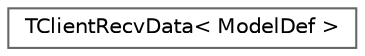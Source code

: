 digraph "Graphical Class Hierarchy"
{
 // INTERACTIVE_SVG=YES
 // LATEX_PDF_SIZE
  bgcolor="transparent";
  edge [fontname=Helvetica,fontsize=10,labelfontname=Helvetica,labelfontsize=10];
  node [fontname=Helvetica,fontsize=10,shape=box,height=0.2,width=0.4];
  rankdir="LR";
  Node0 [id="Node000000",label="TClientRecvData\< ModelDef \>",height=0.2,width=0.4,color="grey40", fillcolor="white", style="filled",URL="$d5/d93/structTClientRecvData.html",tooltip=" "];
}
